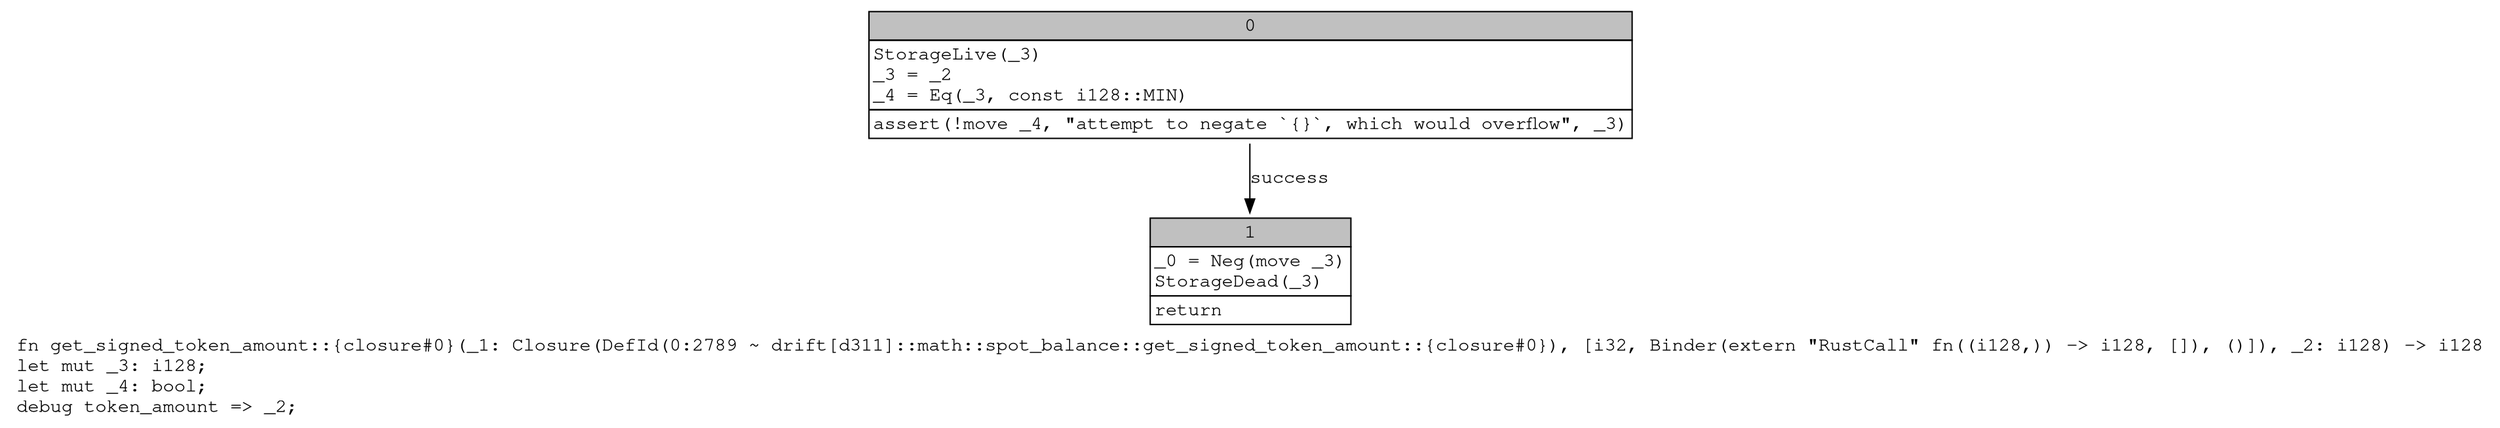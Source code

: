 digraph Mir_0_2789 {
    graph [fontname="Courier, monospace"];
    node [fontname="Courier, monospace"];
    edge [fontname="Courier, monospace"];
    label=<fn get_signed_token_amount::{closure#0}(_1: Closure(DefId(0:2789 ~ drift[d311]::math::spot_balance::get_signed_token_amount::{closure#0}), [i32, Binder(extern &quot;RustCall&quot; fn((i128,)) -&gt; i128, []), ()]), _2: i128) -&gt; i128<br align="left"/>let mut _3: i128;<br align="left"/>let mut _4: bool;<br align="left"/>debug token_amount =&gt; _2;<br align="left"/>>;
    bb0__0_2789 [shape="none", label=<<table border="0" cellborder="1" cellspacing="0"><tr><td bgcolor="gray" align="center" colspan="1">0</td></tr><tr><td align="left" balign="left">StorageLive(_3)<br/>_3 = _2<br/>_4 = Eq(_3, const i128::MIN)<br/></td></tr><tr><td align="left">assert(!move _4, &quot;attempt to negate `{}`, which would overflow&quot;, _3)</td></tr></table>>];
    bb1__0_2789 [shape="none", label=<<table border="0" cellborder="1" cellspacing="0"><tr><td bgcolor="gray" align="center" colspan="1">1</td></tr><tr><td align="left" balign="left">_0 = Neg(move _3)<br/>StorageDead(_3)<br/></td></tr><tr><td align="left">return</td></tr></table>>];
    bb0__0_2789 -> bb1__0_2789 [label="success"];
}
